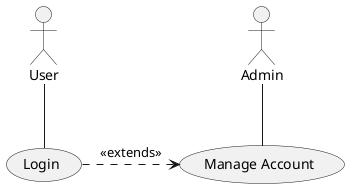 @startuml
actor User
actor Admin
usecase (Login) as UC1
usecase (Manage Account) as UC2

User -- UC1
Admin -- UC2
UC1 .> UC2 : <<extends>>
@enduml

